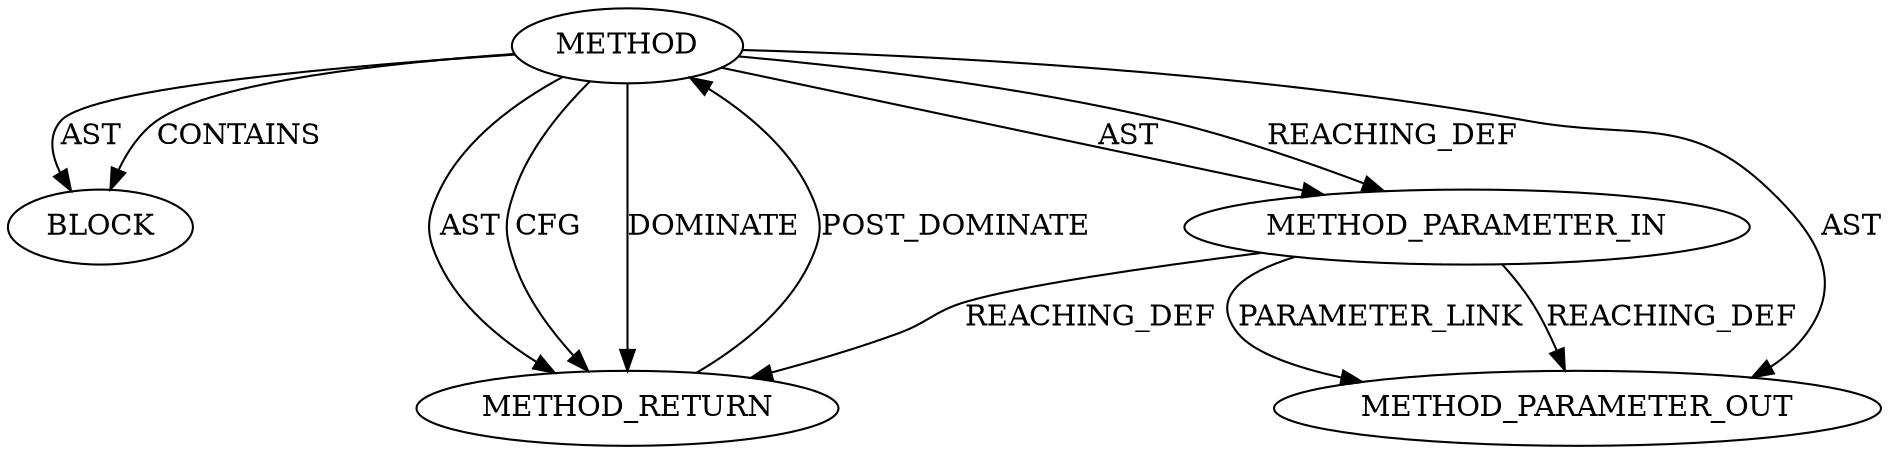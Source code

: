 digraph {
  19996 [label=BLOCK ORDER=1 ARGUMENT_INDEX=1 CODE="<empty>" TYPE_FULL_NAME="ANY"]
  22007 [label=METHOD_PARAMETER_OUT ORDER=1 CODE="p1" IS_VARIADIC=false TYPE_FULL_NAME="ANY" EVALUATION_STRATEGY="BY_VALUE" INDEX=1 NAME="p1"]
  19994 [label=METHOD AST_PARENT_TYPE="NAMESPACE_BLOCK" AST_PARENT_FULL_NAME="<global>" ORDER=0 CODE="<empty>" FULL_NAME="ARRAY_SIZE" IS_EXTERNAL=true FILENAME="<empty>" SIGNATURE="" NAME="ARRAY_SIZE"]
  19997 [label=METHOD_RETURN ORDER=2 CODE="RET" TYPE_FULL_NAME="ANY" EVALUATION_STRATEGY="BY_VALUE"]
  19995 [label=METHOD_PARAMETER_IN ORDER=1 CODE="p1" IS_VARIADIC=false TYPE_FULL_NAME="ANY" EVALUATION_STRATEGY="BY_VALUE" INDEX=1 NAME="p1"]
  19994 -> 19995 [label=AST ]
  19994 -> 19997 [label=CFG ]
  19994 -> 19997 [label=DOMINATE ]
  19994 -> 19997 [label=AST ]
  19994 -> 22007 [label=AST ]
  19995 -> 22007 [label=REACHING_DEF VARIABLE="p1"]
  19994 -> 19996 [label=CONTAINS ]
  19995 -> 19997 [label=REACHING_DEF VARIABLE="p1"]
  19995 -> 22007 [label=PARAMETER_LINK ]
  19997 -> 19994 [label=POST_DOMINATE ]
  19994 -> 19995 [label=REACHING_DEF VARIABLE=""]
  19994 -> 19996 [label=AST ]
}
